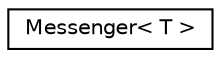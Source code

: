 digraph "Graphical Class Hierarchy"
{
 // INTERACTIVE_SVG=YES
 // LATEX_PDF_SIZE
  edge [fontname="Helvetica",fontsize="10",labelfontname="Helvetica",labelfontsize="10"];
  node [fontname="Helvetica",fontsize="10",shape=record];
  rankdir="LR";
  Node0 [label="Messenger\< T \>",height=0.2,width=0.4,color="black", fillcolor="white", style="filled",URL="$d6/dc9/class_messenger.html",tooltip=" "];
}
